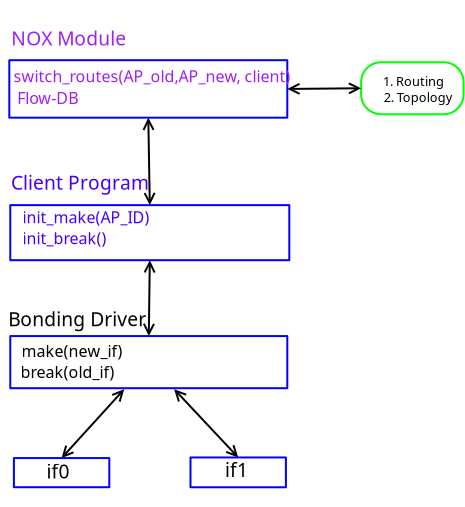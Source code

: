 <?xml version="1.0" encoding="UTF-8"?>
<dia:diagram xmlns:dia="http://www.lysator.liu.se/~alla/dia/">
  <dia:layer name="Background" visible="true">
    <dia:object type="UML - Activity" version="0" id="O0">
      <dia:attribute name="obj_pos">
        <dia:point val="35.74,8.401"/>
      </dia:attribute>
      <dia:attribute name="obj_bb">
        <dia:rectangle val="35.74,8.401;40.798,11.002"/>
      </dia:attribute>
      <dia:attribute name="elem_corner">
        <dia:point val="35.74,8.401"/>
      </dia:attribute>
      <dia:attribute name="elem_width">
        <dia:real val="5.058"/>
      </dia:attribute>
      <dia:attribute name="elem_height">
        <dia:real val="2.6"/>
      </dia:attribute>
      <dia:attribute name="line_colour">
        <dia:color val="#00ff00"/>
      </dia:attribute>
      <dia:attribute name="fill_colour">
        <dia:color val="#ffffff"/>
      </dia:attribute>
      <dia:attribute name="text">
        <dia:composite type="text">
          <dia:attribute name="string">
            <dia:string># 1. Routing
    2. Topology#</dia:string>
          </dia:attribute>
          <dia:attribute name="font">
            <dia:font family="sans" style="0" name="Helvetica"/>
          </dia:attribute>
          <dia:attribute name="height">
            <dia:real val="0.8"/>
          </dia:attribute>
          <dia:attribute name="pos">
            <dia:point val="38.269,9.444"/>
          </dia:attribute>
          <dia:attribute name="color">
            <dia:color val="#000000"/>
          </dia:attribute>
          <dia:attribute name="alignment">
            <dia:enum val="1"/>
          </dia:attribute>
        </dia:composite>
      </dia:attribute>
    </dia:object>
    <dia:object type="Standard - Text" version="1" id="O1">
      <dia:attribute name="obj_pos">
        <dia:point val="18.25,6.366"/>
      </dia:attribute>
      <dia:attribute name="obj_bb">
        <dia:rectangle val="18.25,5.598;23.622,9.617"/>
      </dia:attribute>
      <dia:attribute name="text">
        <dia:composite type="text">
          <dia:attribute name="string">
            <dia:string>#  
NOX Module
#</dia:string>
          </dia:attribute>
          <dia:attribute name="font">
            <dia:font family="sans" style="0" name="Helvetica"/>
          </dia:attribute>
          <dia:attribute name="height">
            <dia:real val="1.2"/>
          </dia:attribute>
          <dia:attribute name="pos">
            <dia:point val="18.25,6.366"/>
          </dia:attribute>
          <dia:attribute name="color">
            <dia:color val="#a020f0"/>
          </dia:attribute>
          <dia:attribute name="alignment">
            <dia:enum val="0"/>
          </dia:attribute>
        </dia:composite>
      </dia:attribute>
      <dia:attribute name="valign">
        <dia:enum val="3"/>
      </dia:attribute>
    </dia:object>
    <dia:object type="Standard - Text" version="1" id="O2">
      <dia:attribute name="obj_pos">
        <dia:point val="17.735,14.771"/>
      </dia:attribute>
      <dia:attribute name="obj_bb">
        <dia:rectangle val="17.735,13.934;24.813,15.418"/>
      </dia:attribute>
      <dia:attribute name="text">
        <dia:composite type="text">
          <dia:attribute name="string">
            <dia:string>#  Client Program#</dia:string>
          </dia:attribute>
          <dia:attribute name="font">
            <dia:font family="sans" style="0" name="Helvetica"/>
          </dia:attribute>
          <dia:attribute name="height">
            <dia:real val="1.2"/>
          </dia:attribute>
          <dia:attribute name="pos">
            <dia:point val="17.735,14.771"/>
          </dia:attribute>
          <dia:attribute name="color">
            <dia:color val="#4400ff"/>
          </dia:attribute>
          <dia:attribute name="alignment">
            <dia:enum val="0"/>
          </dia:attribute>
        </dia:composite>
      </dia:attribute>
      <dia:attribute name="valign">
        <dia:enum val="3"/>
      </dia:attribute>
    </dia:object>
    <dia:object type="Standard - Text" version="1" id="O3">
      <dia:attribute name="obj_pos">
        <dia:point val="18.1,21.599"/>
      </dia:attribute>
      <dia:attribute name="obj_bb">
        <dia:rectangle val="18.1,20.787;24.668,22.194"/>
      </dia:attribute>
      <dia:attribute name="text">
        <dia:composite type="text">
          <dia:attribute name="string">
            <dia:string>#Bonding Driver#</dia:string>
          </dia:attribute>
          <dia:attribute name="font">
            <dia:font family="sans" style="0" name="Helvetica"/>
          </dia:attribute>
          <dia:attribute name="height">
            <dia:real val="1.2"/>
          </dia:attribute>
          <dia:attribute name="pos">
            <dia:point val="18.1,21.599"/>
          </dia:attribute>
          <dia:attribute name="color">
            <dia:color val="#000000"/>
          </dia:attribute>
          <dia:attribute name="alignment">
            <dia:enum val="0"/>
          </dia:attribute>
        </dia:composite>
      </dia:attribute>
      <dia:attribute name="valign">
        <dia:enum val="3"/>
      </dia:attribute>
    </dia:object>
    <dia:object type="Standard - Line" version="0" id="O4">
      <dia:attribute name="obj_pos">
        <dia:point val="32.05,9.736"/>
      </dia:attribute>
      <dia:attribute name="obj_bb">
        <dia:rectangle val="31.995,9.201;35.795,10.236"/>
      </dia:attribute>
      <dia:attribute name="conn_endpoints">
        <dia:point val="32.05,9.736"/>
        <dia:point val="35.74,9.701"/>
      </dia:attribute>
      <dia:attribute name="numcp">
        <dia:int val="1"/>
      </dia:attribute>
      <dia:attribute name="start_arrow">
        <dia:enum val="1"/>
      </dia:attribute>
      <dia:attribute name="start_arrow_length">
        <dia:real val="0.5"/>
      </dia:attribute>
      <dia:attribute name="start_arrow_width">
        <dia:real val="0.5"/>
      </dia:attribute>
      <dia:attribute name="end_arrow">
        <dia:enum val="1"/>
      </dia:attribute>
      <dia:attribute name="end_arrow_length">
        <dia:real val="0.5"/>
      </dia:attribute>
      <dia:attribute name="end_arrow_width">
        <dia:real val="0.5"/>
      </dia:attribute>
      <dia:connections>
        <dia:connection handle="0" to="O14" connection="4"/>
        <dia:connection handle="1" to="O0" connection="3"/>
      </dia:connections>
    </dia:object>
    <dia:object type="Standard - Line" version="0" id="O5">
      <dia:attribute name="obj_pos">
        <dia:point val="25.175,15.546"/>
      </dia:attribute>
      <dia:attribute name="obj_bb">
        <dia:rectangle val="24.599,11.113;25.676,15.605"/>
      </dia:attribute>
      <dia:attribute name="conn_endpoints">
        <dia:point val="25.175,15.546"/>
        <dia:point val="25.1,11.172"/>
      </dia:attribute>
      <dia:attribute name="numcp">
        <dia:int val="1"/>
      </dia:attribute>
      <dia:attribute name="start_arrow">
        <dia:enum val="1"/>
      </dia:attribute>
      <dia:attribute name="start_arrow_length">
        <dia:real val="0.5"/>
      </dia:attribute>
      <dia:attribute name="start_arrow_width">
        <dia:real val="0.5"/>
      </dia:attribute>
      <dia:attribute name="end_arrow">
        <dia:enum val="1"/>
      </dia:attribute>
      <dia:attribute name="end_arrow_length">
        <dia:real val="0.5"/>
      </dia:attribute>
      <dia:attribute name="end_arrow_width">
        <dia:real val="0.5"/>
      </dia:attribute>
      <dia:connections>
        <dia:connection handle="0" to="O17" connection="1"/>
        <dia:connection handle="1" to="O14" connection="6"/>
      </dia:connections>
    </dia:object>
    <dia:object type="Standard - Line" version="0" id="O6">
      <dia:attribute name="obj_pos">
        <dia:point val="25.125,22.092"/>
      </dia:attribute>
      <dia:attribute name="obj_bb">
        <dia:rectangle val="24.624,18.243;25.676,22.149"/>
      </dia:attribute>
      <dia:attribute name="conn_endpoints">
        <dia:point val="25.125,22.092"/>
        <dia:point val="25.175,18.3"/>
      </dia:attribute>
      <dia:attribute name="numcp">
        <dia:int val="1"/>
      </dia:attribute>
      <dia:attribute name="start_arrow">
        <dia:enum val="1"/>
      </dia:attribute>
      <dia:attribute name="start_arrow_length">
        <dia:real val="0.5"/>
      </dia:attribute>
      <dia:attribute name="start_arrow_width">
        <dia:real val="0.5"/>
      </dia:attribute>
      <dia:attribute name="end_arrow">
        <dia:enum val="1"/>
      </dia:attribute>
      <dia:attribute name="end_arrow_length">
        <dia:real val="0.5"/>
      </dia:attribute>
      <dia:attribute name="end_arrow_width">
        <dia:real val="0.5"/>
      </dia:attribute>
      <dia:connections>
        <dia:connection handle="0" to="O20" connection="1"/>
        <dia:connection handle="1" to="O17" connection="6"/>
      </dia:connections>
    </dia:object>
    <dia:object type="Standard - Line" version="0" id="O7">
      <dia:attribute name="obj_pos">
        <dia:point val="20.765,28.191"/>
      </dia:attribute>
      <dia:attribute name="obj_bb">
        <dia:rectangle val="20.361,24.377;24.297,28.565"/>
      </dia:attribute>
      <dia:attribute name="conn_endpoints">
        <dia:point val="20.765,28.191"/>
        <dia:point val="23.894,24.75"/>
      </dia:attribute>
      <dia:attribute name="numcp">
        <dia:int val="1"/>
      </dia:attribute>
      <dia:attribute name="start_arrow">
        <dia:enum val="1"/>
      </dia:attribute>
      <dia:attribute name="start_arrow_length">
        <dia:real val="0.5"/>
      </dia:attribute>
      <dia:attribute name="start_arrow_width">
        <dia:real val="0.5"/>
      </dia:attribute>
      <dia:attribute name="end_arrow">
        <dia:enum val="1"/>
      </dia:attribute>
      <dia:attribute name="end_arrow_length">
        <dia:real val="0.5"/>
      </dia:attribute>
      <dia:attribute name="end_arrow_width">
        <dia:real val="0.5"/>
      </dia:attribute>
      <dia:connections>
        <dia:connection handle="0" to="O11" connection="1"/>
        <dia:connection handle="1" to="O20" connection="8"/>
      </dia:connections>
    </dia:object>
    <dia:object type="Standard - Line" version="0" id="O8">
      <dia:attribute name="obj_pos">
        <dia:point val="26.393,24.748"/>
      </dia:attribute>
      <dia:attribute name="obj_bb">
        <dia:rectangle val="25.994,24.369;29.994,28.54"/>
      </dia:attribute>
      <dia:attribute name="conn_endpoints">
        <dia:point val="26.393,24.748"/>
        <dia:point val="29.595,28.162"/>
      </dia:attribute>
      <dia:attribute name="numcp">
        <dia:int val="1"/>
      </dia:attribute>
      <dia:attribute name="start_arrow">
        <dia:enum val="1"/>
      </dia:attribute>
      <dia:attribute name="start_arrow_length">
        <dia:real val="0.5"/>
      </dia:attribute>
      <dia:attribute name="start_arrow_width">
        <dia:real val="0.5"/>
      </dia:attribute>
      <dia:attribute name="end_arrow">
        <dia:enum val="1"/>
      </dia:attribute>
      <dia:attribute name="end_arrow_length">
        <dia:real val="0.5"/>
      </dia:attribute>
      <dia:attribute name="end_arrow_width">
        <dia:real val="0.5"/>
      </dia:attribute>
      <dia:connections>
        <dia:connection handle="0" to="O20" connection="8"/>
        <dia:connection handle="1" to="O9" connection="1"/>
      </dia:connections>
    </dia:object>
    <dia:group>
      <dia:object type="Standard - Box" version="0" id="O9">
        <dia:attribute name="obj_pos">
          <dia:point val="27.21,28.162"/>
        </dia:attribute>
        <dia:attribute name="obj_bb">
          <dia:rectangle val="27.16,28.111;32.03,29.7"/>
        </dia:attribute>
        <dia:attribute name="elem_corner">
          <dia:point val="27.21,28.162"/>
        </dia:attribute>
        <dia:attribute name="elem_width">
          <dia:real val="4.77"/>
        </dia:attribute>
        <dia:attribute name="elem_height">
          <dia:real val="1.489"/>
        </dia:attribute>
        <dia:attribute name="border_color">
          <dia:color val="#0000ff"/>
        </dia:attribute>
        <dia:attribute name="show_background">
          <dia:boolean val="true"/>
        </dia:attribute>
        <dia:attribute name="corner_radius">
          <dia:real val="1.175e-38"/>
        </dia:attribute>
      </dia:object>
      <dia:object type="Standard - Text" version="1" id="O10">
        <dia:attribute name="obj_pos">
          <dia:point val="28.94,29.144"/>
        </dia:attribute>
        <dia:attribute name="obj_bb">
          <dia:rectangle val="28.94,28.438;30.048,31.241"/>
        </dia:attribute>
        <dia:attribute name="text">
          <dia:composite type="text">
            <dia:attribute name="string">
              <dia:string>#if1
#</dia:string>
            </dia:attribute>
            <dia:attribute name="font">
              <dia:font family="sans" style="0" name="Helvetica"/>
            </dia:attribute>
            <dia:attribute name="height">
              <dia:real val="1.2"/>
            </dia:attribute>
            <dia:attribute name="pos">
              <dia:point val="28.94,29.144"/>
            </dia:attribute>
            <dia:attribute name="color">
              <dia:color val="#000000"/>
            </dia:attribute>
            <dia:attribute name="alignment">
              <dia:enum val="0"/>
            </dia:attribute>
          </dia:composite>
        </dia:attribute>
        <dia:attribute name="valign">
          <dia:enum val="3"/>
        </dia:attribute>
      </dia:object>
    </dia:group>
    <dia:group>
      <dia:object type="Standard - Box" version="0" id="O11">
        <dia:attribute name="obj_pos">
          <dia:point val="18.38,28.191"/>
        </dia:attribute>
        <dia:attribute name="obj_bb">
          <dia:rectangle val="18.33,28.141;23.2,29.7"/>
        </dia:attribute>
        <dia:attribute name="elem_corner">
          <dia:point val="18.38,28.191"/>
        </dia:attribute>
        <dia:attribute name="elem_width">
          <dia:real val="4.77"/>
        </dia:attribute>
        <dia:attribute name="elem_height">
          <dia:real val="1.459"/>
        </dia:attribute>
        <dia:attribute name="border_color">
          <dia:color val="#0000ff"/>
        </dia:attribute>
        <dia:attribute name="show_background">
          <dia:boolean val="true"/>
        </dia:attribute>
        <dia:attribute name="corner_radius">
          <dia:real val="1.175e-38"/>
        </dia:attribute>
      </dia:object>
      <dia:object type="Standard - Text" version="1" id="O12">
        <dia:attribute name="obj_pos">
          <dia:point val="20.015,29.216"/>
        </dia:attribute>
        <dia:attribute name="obj_bb">
          <dia:rectangle val="20.015,28.404;21.122,29.811"/>
        </dia:attribute>
        <dia:attribute name="text">
          <dia:composite type="text">
            <dia:attribute name="string">
              <dia:string>#if0#</dia:string>
            </dia:attribute>
            <dia:attribute name="font">
              <dia:font family="sans" style="0" name="Helvetica"/>
            </dia:attribute>
            <dia:attribute name="height">
              <dia:real val="1.2"/>
            </dia:attribute>
            <dia:attribute name="pos">
              <dia:point val="20.015,29.216"/>
            </dia:attribute>
            <dia:attribute name="color">
              <dia:color val="#000000"/>
            </dia:attribute>
            <dia:attribute name="alignment">
              <dia:enum val="0"/>
            </dia:attribute>
          </dia:composite>
        </dia:attribute>
        <dia:attribute name="valign">
          <dia:enum val="3"/>
        </dia:attribute>
      </dia:object>
    </dia:group>
    <dia:object type="Standard - Text" version="1" id="O13">
      <dia:attribute name="obj_pos">
        <dia:point val="22.1,22.85"/>
      </dia:attribute>
      <dia:attribute name="obj_bb">
        <dia:rectangle val="22.1,22.45;22.1,23.65"/>
      </dia:attribute>
      <dia:attribute name="text">
        <dia:composite type="text">
          <dia:attribute name="string">
            <dia:string>##</dia:string>
          </dia:attribute>
          <dia:attribute name="font">
            <dia:font family="sans" style="0" name="Helvetica"/>
          </dia:attribute>
          <dia:attribute name="height">
            <dia:real val="0.8"/>
          </dia:attribute>
          <dia:attribute name="pos">
            <dia:point val="22.1,22.85"/>
          </dia:attribute>
          <dia:attribute name="color">
            <dia:color val="#000000"/>
          </dia:attribute>
          <dia:attribute name="alignment">
            <dia:enum val="0"/>
          </dia:attribute>
        </dia:composite>
      </dia:attribute>
      <dia:attribute name="valign">
        <dia:enum val="3"/>
      </dia:attribute>
    </dia:object>
    <dia:group>
      <dia:object type="Standard - Box" version="0" id="O14">
        <dia:attribute name="obj_pos">
          <dia:point val="18.15,8.3"/>
        </dia:attribute>
        <dia:attribute name="obj_bb">
          <dia:rectangle val="18.1,8.25;32.1,11.222"/>
        </dia:attribute>
        <dia:attribute name="elem_corner">
          <dia:point val="18.15,8.3"/>
        </dia:attribute>
        <dia:attribute name="elem_width">
          <dia:real val="13.9"/>
        </dia:attribute>
        <dia:attribute name="elem_height">
          <dia:real val="2.872"/>
        </dia:attribute>
        <dia:attribute name="border_color">
          <dia:color val="#0000ff"/>
        </dia:attribute>
        <dia:attribute name="show_background">
          <dia:boolean val="true"/>
        </dia:attribute>
        <dia:attribute name="corner_radius">
          <dia:real val="1.175e-38"/>
        </dia:attribute>
      </dia:object>
      <dia:object type="Standard - Text" version="1" id="O15">
        <dia:attribute name="obj_pos">
          <dia:point val="18.36,9.399"/>
        </dia:attribute>
        <dia:attribute name="obj_bb">
          <dia:rectangle val="18.36,8.787;31.876,11.192"/>
        </dia:attribute>
        <dia:attribute name="text">
          <dia:composite type="text">
            <dia:attribute name="string">
              <dia:string>#switch_routes(AP_old,AP_new, client)
#</dia:string>
            </dia:attribute>
            <dia:attribute name="font">
              <dia:font family="sans" style="0" name="Helvetica"/>
            </dia:attribute>
            <dia:attribute name="height">
              <dia:real val="1"/>
            </dia:attribute>
            <dia:attribute name="pos">
              <dia:point val="18.36,9.399"/>
            </dia:attribute>
            <dia:attribute name="color">
              <dia:color val="#a020f0"/>
            </dia:attribute>
            <dia:attribute name="alignment">
              <dia:enum val="0"/>
            </dia:attribute>
          </dia:composite>
        </dia:attribute>
        <dia:attribute name="valign">
          <dia:enum val="3"/>
        </dia:attribute>
      </dia:object>
      <dia:object type="Standard - Text" version="1" id="O16">
        <dia:attribute name="obj_pos">
          <dia:point val="18.55,10.494"/>
        </dia:attribute>
        <dia:attribute name="obj_bb">
          <dia:rectangle val="18.55,9.795;21.561,11.031"/>
        </dia:attribute>
        <dia:attribute name="text">
          <dia:composite type="text">
            <dia:attribute name="string">
              <dia:string>#Flow-DB#</dia:string>
            </dia:attribute>
            <dia:attribute name="font">
              <dia:font family="sans" style="0" name="Helvetica"/>
            </dia:attribute>
            <dia:attribute name="height">
              <dia:real val="1"/>
            </dia:attribute>
            <dia:attribute name="pos">
              <dia:point val="18.55,10.494"/>
            </dia:attribute>
            <dia:attribute name="color">
              <dia:color val="#a020f0"/>
            </dia:attribute>
            <dia:attribute name="alignment">
              <dia:enum val="0"/>
            </dia:attribute>
          </dia:composite>
        </dia:attribute>
        <dia:attribute name="valign">
          <dia:enum val="3"/>
        </dia:attribute>
      </dia:object>
    </dia:group>
    <dia:group>
      <dia:object type="Standard - Box" version="0" id="O17">
        <dia:attribute name="obj_pos">
          <dia:point val="18.2,15.546"/>
        </dia:attribute>
        <dia:attribute name="obj_bb">
          <dia:rectangle val="18.15,15.496;32.2,18.35"/>
        </dia:attribute>
        <dia:attribute name="elem_corner">
          <dia:point val="18.2,15.546"/>
        </dia:attribute>
        <dia:attribute name="elem_width">
          <dia:real val="13.95"/>
        </dia:attribute>
        <dia:attribute name="elem_height">
          <dia:real val="2.754"/>
        </dia:attribute>
        <dia:attribute name="border_color">
          <dia:color val="#0000ff"/>
        </dia:attribute>
        <dia:attribute name="show_background">
          <dia:boolean val="true"/>
        </dia:attribute>
        <dia:attribute name="corner_radius">
          <dia:real val="1.175e-38"/>
        </dia:attribute>
      </dia:object>
      <dia:object type="Standard - Text" version="1" id="O18">
        <dia:attribute name="obj_pos">
          <dia:point val="18.81,17.505"/>
        </dia:attribute>
        <dia:attribute name="obj_bb">
          <dia:rectangle val="18.81,16.916;22.962,19.252"/>
        </dia:attribute>
        <dia:attribute name="text">
          <dia:composite type="text">
            <dia:attribute name="string">
              <dia:string>#init_break()
#</dia:string>
            </dia:attribute>
            <dia:attribute name="font">
              <dia:font family="sans" style="0" name="Helvetica"/>
            </dia:attribute>
            <dia:attribute name="height">
              <dia:real val="1"/>
            </dia:attribute>
            <dia:attribute name="pos">
              <dia:point val="18.81,17.505"/>
            </dia:attribute>
            <dia:attribute name="color">
              <dia:color val="#4400ff"/>
            </dia:attribute>
            <dia:attribute name="alignment">
              <dia:enum val="0"/>
            </dia:attribute>
          </dia:composite>
        </dia:attribute>
        <dia:attribute name="valign">
          <dia:enum val="3"/>
        </dia:attribute>
      </dia:object>
      <dia:object type="Standard - Text" version="1" id="O19">
        <dia:attribute name="obj_pos">
          <dia:point val="18.81,16.455"/>
        </dia:attribute>
        <dia:attribute name="obj_bb">
          <dia:rectangle val="18.81,15.866;24.983,18.202"/>
        </dia:attribute>
        <dia:attribute name="text">
          <dia:composite type="text">
            <dia:attribute name="string">
              <dia:string>#init_make(AP_ID)
#</dia:string>
            </dia:attribute>
            <dia:attribute name="font">
              <dia:font family="sans" style="0" name="Helvetica"/>
            </dia:attribute>
            <dia:attribute name="height">
              <dia:real val="1"/>
            </dia:attribute>
            <dia:attribute name="pos">
              <dia:point val="18.81,16.455"/>
            </dia:attribute>
            <dia:attribute name="color">
              <dia:color val="#4400ff"/>
            </dia:attribute>
            <dia:attribute name="alignment">
              <dia:enum val="0"/>
            </dia:attribute>
          </dia:composite>
        </dia:attribute>
        <dia:attribute name="valign">
          <dia:enum val="3"/>
        </dia:attribute>
      </dia:object>
    </dia:group>
    <dia:group>
      <dia:object type="Standard - Box" version="0" id="O20">
        <dia:attribute name="obj_pos">
          <dia:point val="18.2,22.092"/>
        </dia:attribute>
        <dia:attribute name="obj_bb">
          <dia:rectangle val="18.15,22.042;32.1,24.75"/>
        </dia:attribute>
        <dia:attribute name="elem_corner">
          <dia:point val="18.2,22.092"/>
        </dia:attribute>
        <dia:attribute name="elem_width">
          <dia:real val="13.85"/>
        </dia:attribute>
        <dia:attribute name="elem_height">
          <dia:real val="2.608"/>
        </dia:attribute>
        <dia:attribute name="border_color">
          <dia:color val="#0000ff"/>
        </dia:attribute>
        <dia:attribute name="show_background">
          <dia:boolean val="true"/>
        </dia:attribute>
        <dia:attribute name="corner_radius">
          <dia:real val="1.175e-38"/>
        </dia:attribute>
      </dia:object>
      <dia:object type="Standard - Text" version="1" id="O21">
        <dia:attribute name="obj_pos">
          <dia:point val="18.76,23.141"/>
        </dia:attribute>
        <dia:attribute name="obj_bb">
          <dia:rectangle val="18.737,22.529;23.665,24.935"/>
        </dia:attribute>
        <dia:attribute name="text">
          <dia:composite type="text">
            <dia:attribute name="string">
              <dia:string>#make(new_if)
#</dia:string>
            </dia:attribute>
            <dia:attribute name="font">
              <dia:font family="sans" style="0" name="Helvetica"/>
            </dia:attribute>
            <dia:attribute name="height">
              <dia:real val="1"/>
            </dia:attribute>
            <dia:attribute name="pos">
              <dia:point val="18.76,23.141"/>
            </dia:attribute>
            <dia:attribute name="color">
              <dia:color val="#000000"/>
            </dia:attribute>
            <dia:attribute name="alignment">
              <dia:enum val="0"/>
            </dia:attribute>
          </dia:composite>
        </dia:attribute>
        <dia:attribute name="valign">
          <dia:enum val="3"/>
        </dia:attribute>
      </dia:object>
      <dia:object type="Standard - Text" version="1" id="O22">
        <dia:attribute name="obj_pos">
          <dia:point val="18.71,24.191"/>
        </dia:attribute>
        <dia:attribute name="obj_bb">
          <dia:rectangle val="18.71,23.579;23.303,25.985"/>
        </dia:attribute>
        <dia:attribute name="text">
          <dia:composite type="text">
            <dia:attribute name="string">
              <dia:string>#break(old_if)
#</dia:string>
            </dia:attribute>
            <dia:attribute name="font">
              <dia:font family="sans" style="0" name="Helvetica"/>
            </dia:attribute>
            <dia:attribute name="height">
              <dia:real val="1"/>
            </dia:attribute>
            <dia:attribute name="pos">
              <dia:point val="18.71,24.191"/>
            </dia:attribute>
            <dia:attribute name="color">
              <dia:color val="#000000"/>
            </dia:attribute>
            <dia:attribute name="alignment">
              <dia:enum val="0"/>
            </dia:attribute>
          </dia:composite>
        </dia:attribute>
        <dia:attribute name="valign">
          <dia:enum val="3"/>
        </dia:attribute>
      </dia:object>
    </dia:group>
  </dia:layer>
</dia:diagram>
